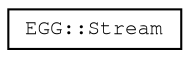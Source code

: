 digraph "Graphical Class Hierarchy"
{
 // LATEX_PDF_SIZE
  edge [fontname="FreeMono",fontsize="10",labelfontname="FreeMono",labelfontsize="10"];
  node [fontname="FreeMono",fontsize="10",shape=record];
  rankdir="LR";
  Node0 [label="EGG::Stream",height=0.2,width=0.4,color="black", fillcolor="white", style="filled",URL="$class_e_g_g_1_1_stream.html",tooltip="The Stream class allows for reading binary / text streams from RAM."];
}
